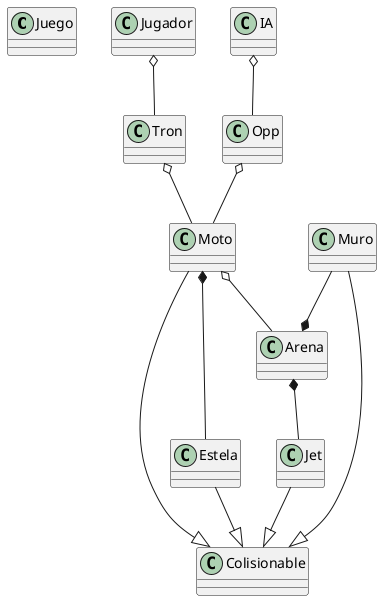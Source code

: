 @startuml

class Juego
class Jugador
class IA
class Moto
class Tron
class Arena
class Opp
class Muro 
class Jet
class Estela
class Colisionable

Moto o-- Arena
Tron o-- Moto
Opp o-- Moto
Jugador o-- Tron
IA o-- Opp

Moto --|> Colisionable
Muro --|> Colisionable
Jet --|> Colisionable
Estela --|> Colisionable

Moto *-- Estela
Muro --* Arena
Arena *-- Jet


@enduml